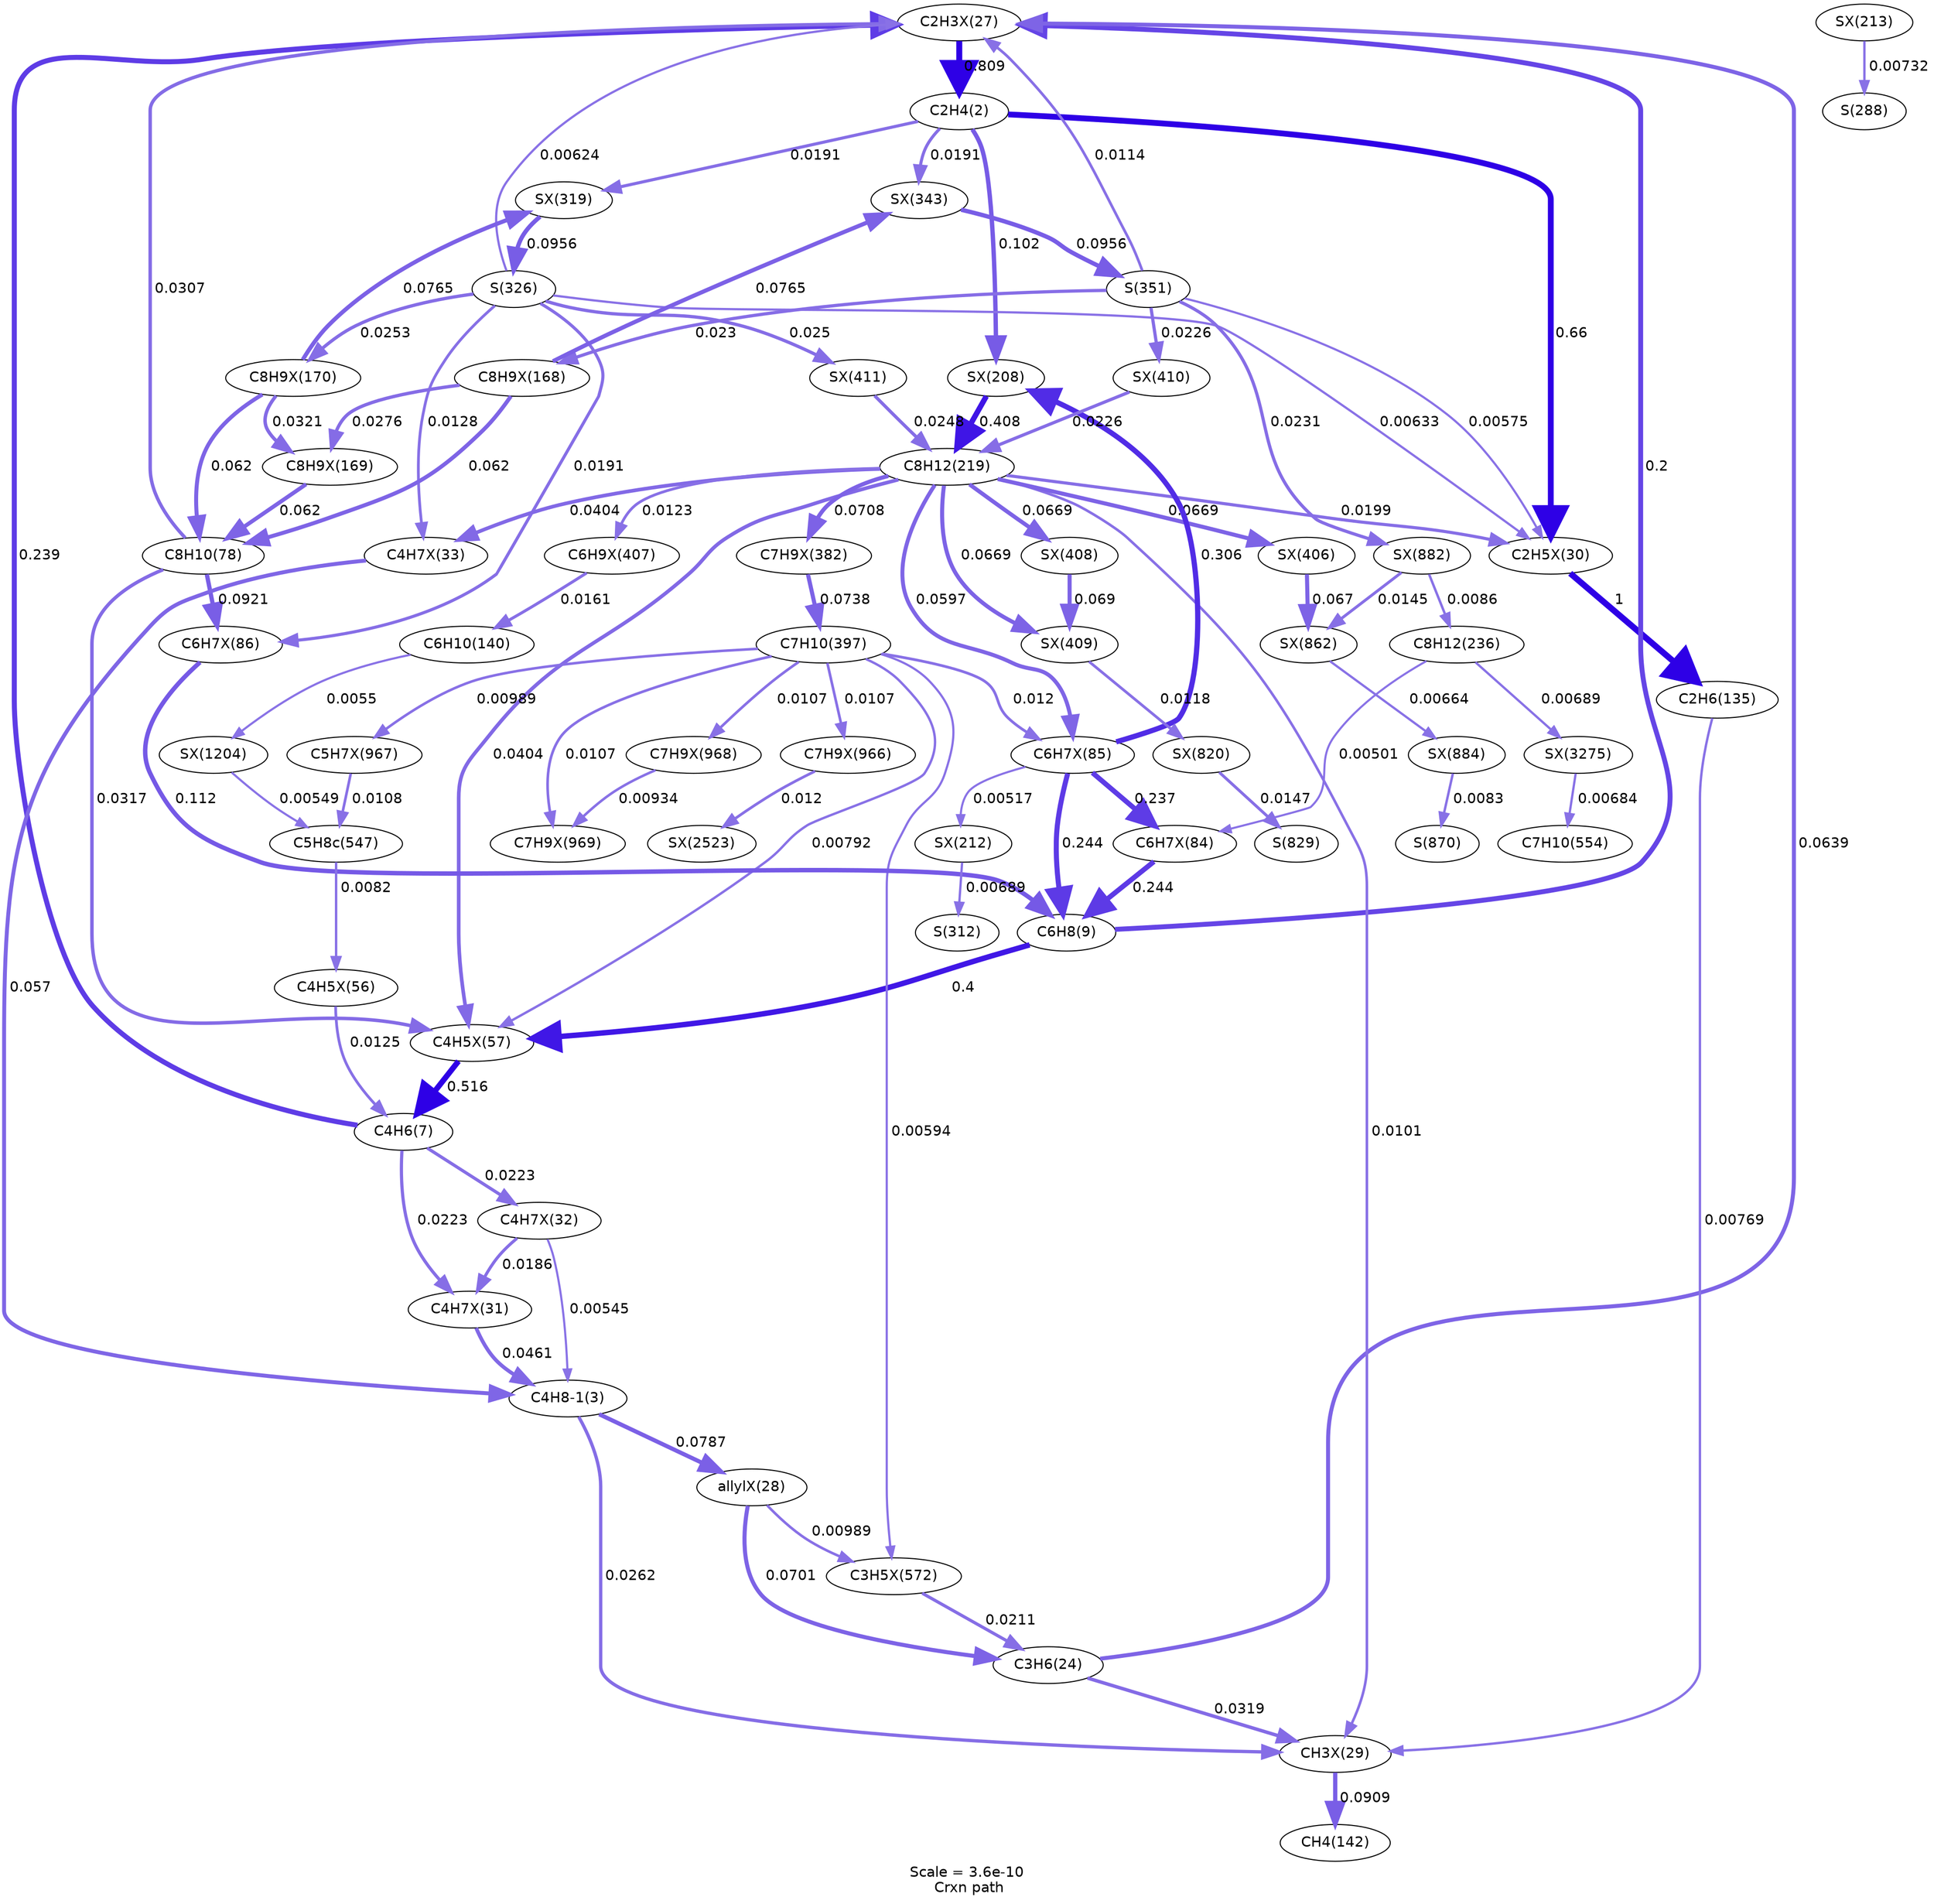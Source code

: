 digraph reaction_paths {
center=1;
s35 -> s5[fontname="Helvetica", style="setlinewidth(5.84)", arrowsize=2.92, color="0.7, 1.31, 0.9"
, label=" 0.809"];
s5 -> s38[fontname="Helvetica", style="setlinewidth(5.69)", arrowsize=2.84, color="0.7, 1.16, 0.9"
, label=" 0.66"];
s5 -> s53[fontname="Helvetica", style="setlinewidth(4.28)", arrowsize=2.14, color="0.7, 0.602, 0.9"
, label=" 0.102"];
s5 -> s57[fontname="Helvetica", style="setlinewidth(3.01)", arrowsize=1.51, color="0.7, 0.519, 0.9"
, label=" 0.0191"];
s5 -> s59[fontname="Helvetica", style="setlinewidth(3.01)", arrowsize=1.51, color="0.7, 0.519, 0.9"
, label=" 0.0191"];
s8 -> s35[fontname="Helvetica", style="setlinewidth(4.92)", arrowsize=2.46, color="0.7, 0.739, 0.9"
, label=" 0.239"];
s9 -> s35[fontname="Helvetica", style="setlinewidth(4.79)", arrowsize=2.39, color="0.7, 0.7, 0.9"
, label=" 0.2"];
s12 -> s35[fontname="Helvetica", style="setlinewidth(3.37)", arrowsize=1.69, color="0.7, 0.531, 0.9"
, label=" 0.0307"];
s10 -> s35[fontname="Helvetica", style="setlinewidth(3.92)", arrowsize=1.96, color="0.7, 0.564, 0.9"
, label=" 0.0639"];
s20 -> s35[fontname="Helvetica", style="setlinewidth(2.17)", arrowsize=1.08, color="0.7, 0.506, 0.9"
, label=" 0.00624"];
s21 -> s35[fontname="Helvetica", style="setlinewidth(2.62)", arrowsize=1.31, color="0.7, 0.511, 0.9"
, label=" 0.0114"];
s45 -> s8[fontname="Helvetica", style="setlinewidth(5.5)", arrowsize=2.75, color="0.7, 1.02, 0.9"
, label=" 0.516"];
s44 -> s8[fontname="Helvetica", style="setlinewidth(2.69)", arrowsize=1.35, color="0.7, 0.513, 0.9"
, label=" 0.0125"];
s8 -> s39[fontname="Helvetica", style="setlinewidth(3.13)", arrowsize=1.56, color="0.7, 0.522, 0.9"
, label=" 0.0223"];
s8 -> s40[fontname="Helvetica", style="setlinewidth(3.13)", arrowsize=1.56, color="0.7, 0.522, 0.9"
, label=" 0.0223"];
s9 -> s45[fontname="Helvetica", style="setlinewidth(5.31)", arrowsize=2.65, color="0.7, 0.9, 0.9"
, label=" 0.4"];
s12 -> s45[fontname="Helvetica", style="setlinewidth(3.39)", arrowsize=1.7, color="0.7, 0.532, 0.9"
, label=" 0.0317"];
s16 -> s45[fontname="Helvetica", style="setlinewidth(3.58)", arrowsize=1.79, color="0.7, 0.54, 0.9"
, label=" 0.0404"];
s22 -> s45[fontname="Helvetica", style="setlinewidth(2.35)", arrowsize=1.17, color="0.7, 0.508, 0.9"
, label=" 0.00792"];
s48 -> s9[fontname="Helvetica", style="setlinewidth(4.35)", arrowsize=2.17, color="0.7, 0.612, 0.9"
, label=" 0.112"];
s47 -> s9[fontname="Helvetica", style="setlinewidth(4.94)", arrowsize=2.47, color="0.7, 0.744, 0.9"
, label=" 0.244"];
s46 -> s9[fontname="Helvetica", style="setlinewidth(4.94)", arrowsize=2.47, color="0.7, 0.744, 0.9"
, label=" 0.244"];
s24 -> s44[fontname="Helvetica", style="setlinewidth(2.37)", arrowsize=1.19, color="0.7, 0.508, 0.9"
, label=" 0.0082"];
s39 -> s6[fontname="Helvetica", style="setlinewidth(3.68)", arrowsize=1.84, color="0.7, 0.546, 0.9"
, label=" 0.0461"];
s40 -> s6[fontname="Helvetica", style="setlinewidth(2.07)", arrowsize=1.03, color="0.7, 0.505, 0.9"
, label=" 0.00545"];
s41 -> s6[fontname="Helvetica", style="setlinewidth(3.84)", arrowsize=1.92, color="0.7, 0.557, 0.9"
, label=" 0.057"];
s6 -> s37[fontname="Helvetica", style="setlinewidth(3.25)", arrowsize=1.63, color="0.7, 0.526, 0.9"
, label=" 0.0262"];
s6 -> s36[fontname="Helvetica", style="setlinewidth(4.08)", arrowsize=2.04, color="0.7, 0.579, 0.9"
, label=" 0.0787"];
s38 -> s13[fontname="Helvetica", style="setlinewidth(6)", arrowsize=3, color="0.7, 1.5, 0.9"
, label=" 1"];
s16 -> s38[fontname="Helvetica", style="setlinewidth(3.04)", arrowsize=1.52, color="0.7, 0.52, 0.9"
, label=" 0.0199"];
s20 -> s38[fontname="Helvetica", style="setlinewidth(2.18)", arrowsize=1.09, color="0.7, 0.506, 0.9"
, label=" 0.00633"];
s21 -> s38[fontname="Helvetica", style="setlinewidth(2.1)", arrowsize=1.05, color="0.7, 0.506, 0.9"
, label=" 0.00575"];
s13 -> s37[fontname="Helvetica", style="setlinewidth(2.33)", arrowsize=1.16, color="0.7, 0.508, 0.9"
, label=" 0.00769"];
s12 -> s48[fontname="Helvetica", style="setlinewidth(4.2)", arrowsize=2.1, color="0.7, 0.592, 0.9"
, label=" 0.0921"];
s20 -> s48[fontname="Helvetica", style="setlinewidth(3.01)", arrowsize=1.51, color="0.7, 0.519, 0.9"
, label=" 0.0191"];
s51 -> s12[fontname="Helvetica", style="setlinewidth(3.9)", arrowsize=1.95, color="0.7, 0.562, 0.9"
, label=" 0.062"];
s50 -> s12[fontname="Helvetica", style="setlinewidth(3.9)", arrowsize=1.95, color="0.7, 0.562, 0.9"
, label=" 0.062"];
s49 -> s12[fontname="Helvetica", style="setlinewidth(3.9)", arrowsize=1.95, color="0.7, 0.562, 0.9"
, label=" 0.062"];
s47 -> s46[fontname="Helvetica", style="setlinewidth(4.91)", arrowsize=2.46, color="0.7, 0.737, 0.9"
, label=" 0.237"];
s47 -> s53[fontname="Helvetica", style="setlinewidth(5.11)", arrowsize=2.55, color="0.7, 0.806, 0.9"
, label=" 0.306"];
s16 -> s47[fontname="Helvetica", style="setlinewidth(3.87)", arrowsize=1.94, color="0.7, 0.56, 0.9"
, label=" 0.0597"];
s22 -> s47[fontname="Helvetica", style="setlinewidth(2.66)", arrowsize=1.33, color="0.7, 0.512, 0.9"
, label=" 0.012"];
s47 -> s54[fontname="Helvetica", style="setlinewidth(2.02)", arrowsize=1.01, color="0.7, 0.505, 0.9"
, label=" 0.00517"];
s17 -> s46[fontname="Helvetica", style="setlinewidth(2)", arrowsize=1, color="0.7, 0.505, 0.9"
, label=" 0.00501"];
s40 -> s39[fontname="Helvetica", style="setlinewidth(2.99)", arrowsize=1.5, color="0.7, 0.519, 0.9"
, label=" 0.0186"];
s51 -> s50[fontname="Helvetica", style="setlinewidth(3.4)", arrowsize=1.7, color="0.7, 0.532, 0.9"
, label=" 0.0321"];
s51 -> s57[fontname="Helvetica", style="setlinewidth(4.06)", arrowsize=2.03, color="0.7, 0.576, 0.9"
, label=" 0.0765"];
s20 -> s51[fontname="Helvetica", style="setlinewidth(3.23)", arrowsize=1.61, color="0.7, 0.525, 0.9"
, label=" 0.0253"];
s49 -> s50[fontname="Helvetica", style="setlinewidth(3.29)", arrowsize=1.65, color="0.7, 0.528, 0.9"
, label=" 0.0276"];
s49 -> s59[fontname="Helvetica", style="setlinewidth(4.06)", arrowsize=2.03, color="0.7, 0.576, 0.9"
, label=" 0.0765"];
s21 -> s49[fontname="Helvetica", style="setlinewidth(3.15)", arrowsize=1.58, color="0.7, 0.523, 0.9"
, label=" 0.023"];
s53 -> s16[fontname="Helvetica", style="setlinewidth(5.32)", arrowsize=2.66, color="0.7, 0.908, 0.9"
, label=" 0.408"];
s16 -> s41[fontname="Helvetica", style="setlinewidth(3.58)", arrowsize=1.79, color="0.7, 0.54, 0.9"
, label=" 0.0404"];
s16 -> s37[fontname="Helvetica", style="setlinewidth(2.53)", arrowsize=1.27, color="0.7, 0.51, 0.9"
, label=" 0.0101"];
s67 -> s16[fontname="Helvetica", style="setlinewidth(3.21)", arrowsize=1.6, color="0.7, 0.525, 0.9"
, label=" 0.0248"];
s66 -> s16[fontname="Helvetica", style="setlinewidth(3.14)", arrowsize=1.57, color="0.7, 0.523, 0.9"
, label=" 0.0226"];
s16 -> s65[fontname="Helvetica", style="setlinewidth(3.96)", arrowsize=1.98, color="0.7, 0.567, 0.9"
, label=" 0.0669"];
s16 -> s64[fontname="Helvetica", style="setlinewidth(3.96)", arrowsize=1.98, color="0.7, 0.567, 0.9"
, label=" 0.0669"];
s16 -> s62[fontname="Helvetica", style="setlinewidth(3.96)", arrowsize=1.98, color="0.7, 0.567, 0.9"
, label=" 0.0669"];
s16 -> s61[fontname="Helvetica", style="setlinewidth(4)", arrowsize=2, color="0.7, 0.571, 0.9"
, label=" 0.0708"];
s16 -> s63[fontname="Helvetica", style="setlinewidth(2.68)", arrowsize=1.34, color="0.7, 0.512, 0.9"
, label=" 0.0123"];
s20 -> s41[fontname="Helvetica", style="setlinewidth(2.71)", arrowsize=1.35, color="0.7, 0.513, 0.9"
, label=" 0.0128"];
s37 -> s15[fontname="Helvetica", style="setlinewidth(4.19)", arrowsize=2.09, color="0.7, 0.591, 0.9"
, label=" 0.0909"];
s10 -> s37[fontname="Helvetica", style="setlinewidth(3.4)", arrowsize=1.7, color="0.7, 0.532, 0.9"
, label=" 0.0319"];
s36 -> s10[fontname="Helvetica", style="setlinewidth(3.99)", arrowsize=2, color="0.7, 0.57, 0.9"
, label=" 0.0701"];
s36 -> s68[fontname="Helvetica", style="setlinewidth(2.52)", arrowsize=1.26, color="0.7, 0.51, 0.9"
, label=" 0.00989"];
s68 -> s10[fontname="Helvetica", style="setlinewidth(3.09)", arrowsize=1.54, color="0.7, 0.521, 0.9"
, label=" 0.0211"];
s20 -> s67[fontname="Helvetica", style="setlinewidth(3.21)", arrowsize=1.61, color="0.7, 0.525, 0.9"
, label=" 0.025"];
s21 -> s66[fontname="Helvetica", style="setlinewidth(3.14)", arrowsize=1.57, color="0.7, 0.523, 0.9"
, label=" 0.0226"];
s22 -> s68[fontname="Helvetica", style="setlinewidth(2.13)", arrowsize=1.06, color="0.7, 0.506, 0.9"
, label=" 0.00594"];
s64 -> s65[fontname="Helvetica", style="setlinewidth(3.98)", arrowsize=1.99, color="0.7, 0.569, 0.9"
, label=" 0.069"];
s65 -> s69[fontname="Helvetica", style="setlinewidth(2.65)", arrowsize=1.32, color="0.7, 0.512, 0.9"
, label=" 0.0118"];
s62 -> s71[fontname="Helvetica", style="setlinewidth(3.96)", arrowsize=1.98, color="0.7, 0.567, 0.9"
, label=" 0.067"];
s72 -> s71[fontname="Helvetica", style="setlinewidth(2.8)", arrowsize=1.4, color="0.7, 0.514, 0.9"
, label=" 0.0145"];
s71 -> s74[fontname="Helvetica", style="setlinewidth(2.21)", arrowsize=1.11, color="0.7, 0.507, 0.9"
, label=" 0.00664"];
s21 -> s72[fontname="Helvetica", style="setlinewidth(3.15)", arrowsize=1.58, color="0.7, 0.523, 0.9"
, label=" 0.0231"];
s72 -> s17[fontname="Helvetica", style="setlinewidth(2.41)", arrowsize=1.2, color="0.7, 0.509, 0.9"
, label=" 0.0086"];
s61 -> s22[fontname="Helvetica", style="setlinewidth(4.03)", arrowsize=2.02, color="0.7, 0.574, 0.9"
, label=" 0.0738"];
s22 -> s77[fontname="Helvetica", style="setlinewidth(2.51)", arrowsize=1.26, color="0.7, 0.51, 0.9"
, label=" 0.00989"];
s22 -> s79[fontname="Helvetica", style="setlinewidth(2.57)", arrowsize=1.29, color="0.7, 0.511, 0.9"
, label=" 0.0107"];
s22 -> s78[fontname="Helvetica", style="setlinewidth(2.57)", arrowsize=1.29, color="0.7, 0.511, 0.9"
, label=" 0.0107"];
s22 -> s76[fontname="Helvetica", style="setlinewidth(2.57)", arrowsize=1.29, color="0.7, 0.511, 0.9"
, label=" 0.0107"];
s69 -> s27[fontname="Helvetica", style="setlinewidth(2.82)", arrowsize=1.41, color="0.7, 0.515, 0.9"
, label=" 0.0147"];
s63 -> s14[fontname="Helvetica", style="setlinewidth(2.88)", arrowsize=1.44, color="0.7, 0.516, 0.9"
, label=" 0.0161"];
s14 -> s89[fontname="Helvetica", style="setlinewidth(2.07)", arrowsize=1.04, color="0.7, 0.505, 0.9"
, label=" 0.0055"];
s77 -> s24[fontname="Helvetica", style="setlinewidth(2.58)", arrowsize=1.29, color="0.7, 0.511, 0.9"
, label=" 0.0108"];
s89 -> s24[fontname="Helvetica", style="setlinewidth(2.07)", arrowsize=1.04, color="0.7, 0.505, 0.9"
, label=" 0.00549"];
s57 -> s20[fontname="Helvetica", style="setlinewidth(4.23)", arrowsize=2.11, color="0.7, 0.596, 0.9"
, label=" 0.0956"];
s74 -> s29[fontname="Helvetica", style="setlinewidth(2.38)", arrowsize=1.19, color="0.7, 0.508, 0.9"
, label=" 0.0083"];
s59 -> s21[fontname="Helvetica", style="setlinewidth(4.23)", arrowsize=2.11, color="0.7, 0.596, 0.9"
, label=" 0.0956"];
s78 -> s79[fontname="Helvetica", style="setlinewidth(2.47)", arrowsize=1.24, color="0.7, 0.509, 0.9"
, label=" 0.00934"];
s76 -> s114[fontname="Helvetica", style="setlinewidth(2.66)", arrowsize=1.33, color="0.7, 0.512, 0.9"
, label=" 0.012"];
s55 -> s18[fontname="Helvetica", style="setlinewidth(2.29)", arrowsize=1.14, color="0.7, 0.507, 0.9"
, label=" 0.00732"];
s54 -> s19[fontname="Helvetica", style="setlinewidth(2.24)", arrowsize=1.12, color="0.7, 0.507, 0.9"
, label=" 0.00689"];
s17 -> s134[fontname="Helvetica", style="setlinewidth(2.24)", arrowsize=1.12, color="0.7, 0.507, 0.9"
, label=" 0.00689"];
s134 -> s26[fontname="Helvetica", style="setlinewidth(2.24)", arrowsize=1.12, color="0.7, 0.507, 0.9"
, label=" 0.00684"];
s5 [ fontname="Helvetica", label="C2H4(2)"];
s6 [ fontname="Helvetica", label="C4H8-1(3)"];
s8 [ fontname="Helvetica", label="C4H6(7)"];
s9 [ fontname="Helvetica", label="C6H8(9)"];
s10 [ fontname="Helvetica", label="C3H6(24)"];
s12 [ fontname="Helvetica", label="C8H10(78)"];
s13 [ fontname="Helvetica", label="C2H6(135)"];
s14 [ fontname="Helvetica", label="C6H10(140)"];
s15 [ fontname="Helvetica", label="CH4(142)"];
s16 [ fontname="Helvetica", label="C8H12(219)"];
s17 [ fontname="Helvetica", label="C8H12(236)"];
s18 [ fontname="Helvetica", label="S(288)"];
s19 [ fontname="Helvetica", label="S(312)"];
s20 [ fontname="Helvetica", label="S(326)"];
s21 [ fontname="Helvetica", label="S(351)"];
s22 [ fontname="Helvetica", label="C7H10(397)"];
s24 [ fontname="Helvetica", label="C5H8c(547)"];
s26 [ fontname="Helvetica", label="C7H10(554)"];
s27 [ fontname="Helvetica", label="S(829)"];
s29 [ fontname="Helvetica", label="S(870)"];
s35 [ fontname="Helvetica", label="C2H3X(27)"];
s36 [ fontname="Helvetica", label="allylX(28)"];
s37 [ fontname="Helvetica", label="CH3X(29)"];
s38 [ fontname="Helvetica", label="C2H5X(30)"];
s39 [ fontname="Helvetica", label="C4H7X(31)"];
s40 [ fontname="Helvetica", label="C4H7X(32)"];
s41 [ fontname="Helvetica", label="C4H7X(33)"];
s44 [ fontname="Helvetica", label="C4H5X(56)"];
s45 [ fontname="Helvetica", label="C4H5X(57)"];
s46 [ fontname="Helvetica", label="C6H7X(84)"];
s47 [ fontname="Helvetica", label="C6H7X(85)"];
s48 [ fontname="Helvetica", label="C6H7X(86)"];
s49 [ fontname="Helvetica", label="C8H9X(168)"];
s50 [ fontname="Helvetica", label="C8H9X(169)"];
s51 [ fontname="Helvetica", label="C8H9X(170)"];
s53 [ fontname="Helvetica", label="SX(208)"];
s54 [ fontname="Helvetica", label="SX(212)"];
s55 [ fontname="Helvetica", label="SX(213)"];
s57 [ fontname="Helvetica", label="SX(319)"];
s59 [ fontname="Helvetica", label="SX(343)"];
s61 [ fontname="Helvetica", label="C7H9X(382)"];
s62 [ fontname="Helvetica", label="SX(406)"];
s63 [ fontname="Helvetica", label="C6H9X(407)"];
s64 [ fontname="Helvetica", label="SX(408)"];
s65 [ fontname="Helvetica", label="SX(409)"];
s66 [ fontname="Helvetica", label="SX(410)"];
s67 [ fontname="Helvetica", label="SX(411)"];
s68 [ fontname="Helvetica", label="C3H5X(572)"];
s69 [ fontname="Helvetica", label="SX(820)"];
s71 [ fontname="Helvetica", label="SX(862)"];
s72 [ fontname="Helvetica", label="SX(882)"];
s74 [ fontname="Helvetica", label="SX(884)"];
s76 [ fontname="Helvetica", label="C7H9X(966)"];
s77 [ fontname="Helvetica", label="C5H7X(967)"];
s78 [ fontname="Helvetica", label="C7H9X(968)"];
s79 [ fontname="Helvetica", label="C7H9X(969)"];
s89 [ fontname="Helvetica", label="SX(1204)"];
s114 [ fontname="Helvetica", label="SX(2523)"];
s134 [ fontname="Helvetica", label="SX(3275)"];
 label = "Scale = 3.6e-10\l Crxn path";
 fontname = "Helvetica";
}
